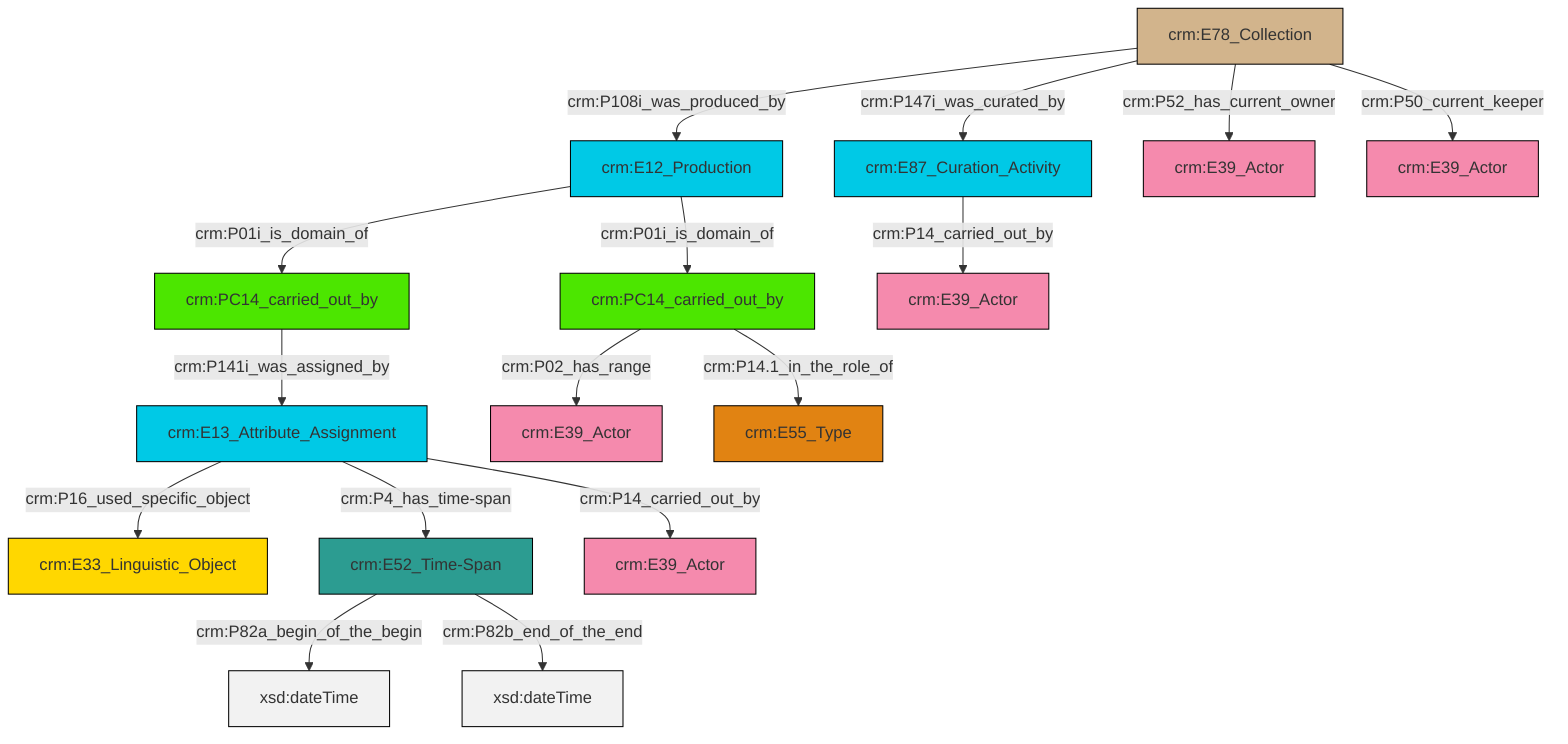 graph TD
classDef Literal fill:#f2f2f2,stroke:#000000;
classDef CRM_Entity fill:#FFFFFF,stroke:#000000;
classDef Temporal_Entity fill:#00C9E6, stroke:#000000;
classDef Type fill:#E18312, stroke:#000000;
classDef Time-Span fill:#2C9C91, stroke:#000000;
classDef Appellation fill:#FFEB7F, stroke:#000000;
classDef Place fill:#008836, stroke:#000000;
classDef Persistent_Item fill:#B266B2, stroke:#000000;
classDef Conceptual_Object fill:#FFD700, stroke:#000000;
classDef Physical_Thing fill:#D2B48C, stroke:#000000;
classDef Actor fill:#f58aad, stroke:#000000;
classDef PC_Classes fill:#4ce600, stroke:#000000;
classDef Multi fill:#cccccc,stroke:#000000;

0["crm:E13_Attribute_Assignment"]:::Temporal_Entity -->|crm:P16_used_specific_object| 1["crm:E33_Linguistic_Object"]:::Conceptual_Object
2["crm:PC14_carried_out_by"]:::PC_Classes -->|crm:P141i_was_assigned_by| 0["crm:E13_Attribute_Assignment"]:::Temporal_Entity
3["crm:E12_Production"]:::Temporal_Entity -->|crm:P01i_is_domain_of| 7["crm:PC14_carried_out_by"]:::PC_Classes
0["crm:E13_Attribute_Assignment"]:::Temporal_Entity -->|crm:P4_has_time-span| 8["crm:E52_Time-Span"]:::Time-Span
3["crm:E12_Production"]:::Temporal_Entity -->|crm:P01i_is_domain_of| 2["crm:PC14_carried_out_by"]:::PC_Classes
9["crm:E78_Collection"]:::Physical_Thing -->|crm:P52_has_current_owner| 10["crm:E39_Actor"]:::Actor
5["crm:E87_Curation_Activity"]:::Temporal_Entity -->|crm:P14_carried_out_by| 14["crm:E39_Actor"]:::Actor
8["crm:E52_Time-Span"]:::Time-Span -->|crm:P82a_begin_of_the_begin| 15[xsd:dateTime]:::Literal
7["crm:PC14_carried_out_by"]:::PC_Classes -->|crm:P02_has_range| 20["crm:E39_Actor"]:::Actor
9["crm:E78_Collection"]:::Physical_Thing -->|crm:P50_current_keeper| 24["crm:E39_Actor"]:::Actor
9["crm:E78_Collection"]:::Physical_Thing -->|crm:P147i_was_curated_by| 5["crm:E87_Curation_Activity"]:::Temporal_Entity
7["crm:PC14_carried_out_by"]:::PC_Classes -->|crm:P14.1_in_the_role_of| 27["crm:E55_Type"]:::Type
9["crm:E78_Collection"]:::Physical_Thing -->|crm:P108i_was_produced_by| 3["crm:E12_Production"]:::Temporal_Entity
8["crm:E52_Time-Span"]:::Time-Span -->|crm:P82b_end_of_the_end| 29[xsd:dateTime]:::Literal
0["crm:E13_Attribute_Assignment"]:::Temporal_Entity -->|crm:P14_carried_out_by| 11["crm:E39_Actor"]:::Actor
